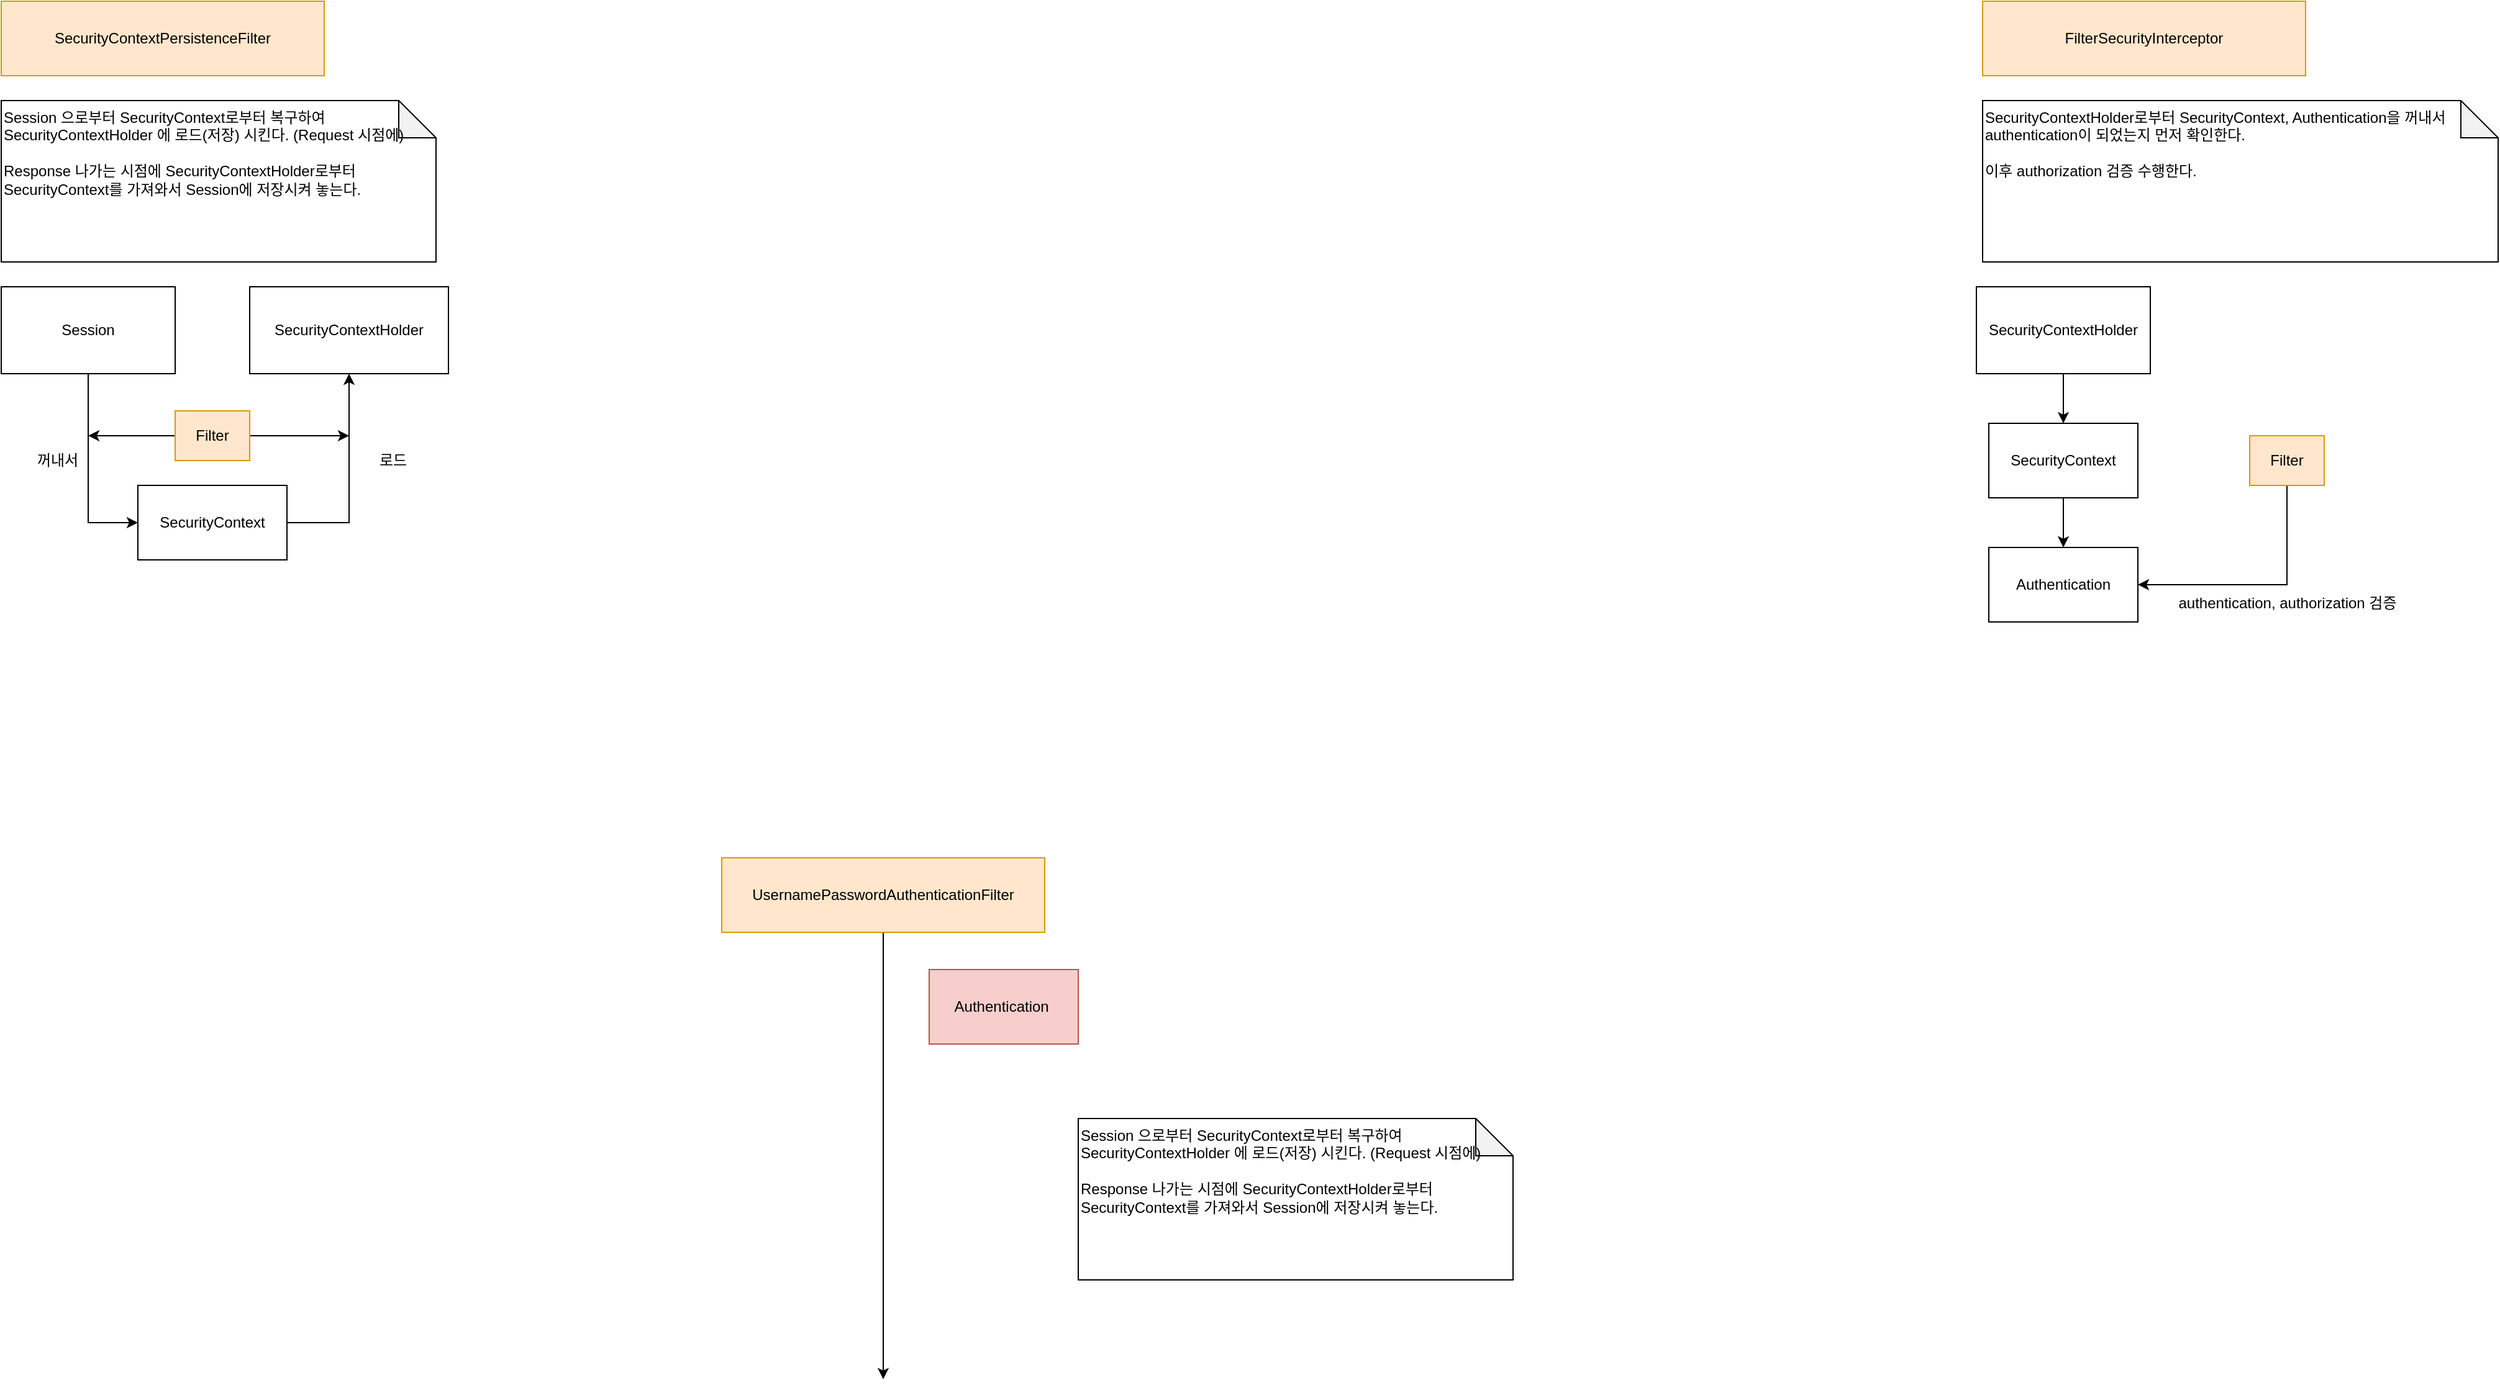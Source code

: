 <mxfile version="20.3.0" type="device"><diagram id="fEAKp0u4uvfyY1nAIhSr" name="페이지-1"><mxGraphModel dx="2336" dy="1064" grid="1" gridSize="10" guides="1" tooltips="1" connect="1" arrows="1" fold="1" page="1" pageScale="1" pageWidth="2336" pageHeight="1654" math="0" shadow="0"><root><mxCell id="0"/><mxCell id="1" parent="0"/><mxCell id="0zWAwp9m0HfC0vulb-zA-1" value="SecurityContextPersistenceFilter" style="rounded=0;whiteSpace=wrap;html=1;fillColor=#ffe6cc;strokeColor=#d79b00;" vertex="1" parent="1"><mxGeometry x="50" y="70" width="260" height="60" as="geometry"/></mxCell><mxCell id="0zWAwp9m0HfC0vulb-zA-2" value="Session 으로부터 SecurityContext로부터 복구하여 SecurityContextHolder 에 로드(저장) 시킨다. (Request 시점에)&lt;br&gt;&lt;br&gt;Response 나가는 시점에 SecurityContextHolder로부터&lt;br&gt;SecurityContext를 가져와서 Session에 저장시켜 놓는다." style="shape=note;whiteSpace=wrap;html=1;backgroundOutline=1;darkOpacity=0.05;align=left;verticalAlign=top;" vertex="1" parent="1"><mxGeometry x="50" y="150" width="350" height="130" as="geometry"/></mxCell><mxCell id="0zWAwp9m0HfC0vulb-zA-5" style="edgeStyle=orthogonalEdgeStyle;rounded=0;orthogonalLoop=1;jettySize=auto;html=1;" edge="1" parent="1" source="0zWAwp9m0HfC0vulb-zA-3"><mxGeometry relative="1" as="geometry"><mxPoint x="760" y="1180" as="targetPoint"/></mxGeometry></mxCell><mxCell id="0zWAwp9m0HfC0vulb-zA-3" value="UsernamePasswordAuthenticationFilter" style="rounded=0;whiteSpace=wrap;html=1;fillColor=#ffe6cc;strokeColor=#d79b00;" vertex="1" parent="1"><mxGeometry x="630" y="760" width="260" height="60" as="geometry"/></mxCell><mxCell id="0zWAwp9m0HfC0vulb-zA-4" value="Session 으로부터 SecurityContext로부터 복구하여 SecurityContextHolder 에 로드(저장) 시킨다. (Request 시점에)&lt;br&gt;&lt;br&gt;Response 나가는 시점에 SecurityContextHolder로부터&lt;br&gt;SecurityContext를 가져와서 Session에 저장시켜 놓는다." style="shape=note;whiteSpace=wrap;html=1;backgroundOutline=1;darkOpacity=0.05;align=left;verticalAlign=top;" vertex="1" parent="1"><mxGeometry x="917" y="970" width="350" height="130" as="geometry"/></mxCell><mxCell id="0zWAwp9m0HfC0vulb-zA-6" value="Authentication&amp;nbsp;" style="whiteSpace=wrap;html=1;fillColor=#f8cecc;strokeColor=#b85450;" vertex="1" parent="1"><mxGeometry x="797" y="850" width="120" height="60" as="geometry"/></mxCell><mxCell id="0zWAwp9m0HfC0vulb-zA-7" value="FilterSecurityInterceptor" style="rounded=0;whiteSpace=wrap;html=1;fillColor=#ffe6cc;strokeColor=#d79b00;" vertex="1" parent="1"><mxGeometry x="1645" y="70" width="260" height="60" as="geometry"/></mxCell><mxCell id="0zWAwp9m0HfC0vulb-zA-14" style="edgeStyle=orthogonalEdgeStyle;rounded=0;orthogonalLoop=1;jettySize=auto;html=1;entryX=0.5;entryY=1;entryDx=0;entryDy=0;exitX=1;exitY=0.5;exitDx=0;exitDy=0;" edge="1" parent="1" source="0zWAwp9m0HfC0vulb-zA-9" target="0zWAwp9m0HfC0vulb-zA-10"><mxGeometry relative="1" as="geometry"/></mxCell><mxCell id="0zWAwp9m0HfC0vulb-zA-9" value="SecurityContext" style="rounded=0;whiteSpace=wrap;html=1;" vertex="1" parent="1"><mxGeometry x="160" y="460" width="120" height="60" as="geometry"/></mxCell><mxCell id="0zWAwp9m0HfC0vulb-zA-10" value="SecurityContextHolder" style="rounded=0;whiteSpace=wrap;html=1;" vertex="1" parent="1"><mxGeometry x="250" y="300" width="160" height="70" as="geometry"/></mxCell><mxCell id="0zWAwp9m0HfC0vulb-zA-15" style="edgeStyle=orthogonalEdgeStyle;rounded=0;orthogonalLoop=1;jettySize=auto;html=1;entryX=0;entryY=0.5;entryDx=0;entryDy=0;" edge="1" parent="1" source="0zWAwp9m0HfC0vulb-zA-11" target="0zWAwp9m0HfC0vulb-zA-9"><mxGeometry relative="1" as="geometry"/></mxCell><mxCell id="0zWAwp9m0HfC0vulb-zA-11" value="Session" style="rounded=0;whiteSpace=wrap;html=1;" vertex="1" parent="1"><mxGeometry x="50" y="300" width="140" height="70" as="geometry"/></mxCell><mxCell id="0zWAwp9m0HfC0vulb-zA-16" style="edgeStyle=orthogonalEdgeStyle;rounded=0;orthogonalLoop=1;jettySize=auto;html=1;" edge="1" parent="1" source="0zWAwp9m0HfC0vulb-zA-13"><mxGeometry relative="1" as="geometry"><mxPoint x="120" y="420" as="targetPoint"/></mxGeometry></mxCell><mxCell id="0zWAwp9m0HfC0vulb-zA-17" style="edgeStyle=orthogonalEdgeStyle;rounded=0;orthogonalLoop=1;jettySize=auto;html=1;" edge="1" parent="1" source="0zWAwp9m0HfC0vulb-zA-13"><mxGeometry relative="1" as="geometry"><mxPoint x="330" y="420" as="targetPoint"/></mxGeometry></mxCell><mxCell id="0zWAwp9m0HfC0vulb-zA-13" value="Filter" style="whiteSpace=wrap;html=1;fillColor=#ffe6cc;strokeColor=#d79b00;" vertex="1" parent="1"><mxGeometry x="190" y="400" width="60" height="40" as="geometry"/></mxCell><mxCell id="0zWAwp9m0HfC0vulb-zA-18" value="꺼내서" style="text;html=1;align=center;verticalAlign=middle;resizable=0;points=[];autosize=1;strokeColor=none;fillColor=none;" vertex="1" parent="1"><mxGeometry x="70" y="425" width="50" height="30" as="geometry"/></mxCell><mxCell id="0zWAwp9m0HfC0vulb-zA-19" value="로드" style="text;html=1;align=center;verticalAlign=middle;resizable=0;points=[];autosize=1;strokeColor=none;fillColor=none;" vertex="1" parent="1"><mxGeometry x="345" y="425" width="40" height="30" as="geometry"/></mxCell><mxCell id="0zWAwp9m0HfC0vulb-zA-33" style="edgeStyle=orthogonalEdgeStyle;rounded=0;orthogonalLoop=1;jettySize=auto;html=1;entryX=0.5;entryY=0;entryDx=0;entryDy=0;" edge="1" parent="1" source="0zWAwp9m0HfC0vulb-zA-21" target="0zWAwp9m0HfC0vulb-zA-32"><mxGeometry relative="1" as="geometry"/></mxCell><mxCell id="0zWAwp9m0HfC0vulb-zA-21" value="SecurityContext" style="rounded=0;whiteSpace=wrap;html=1;" vertex="1" parent="1"><mxGeometry x="1650" y="410" width="120" height="60" as="geometry"/></mxCell><mxCell id="0zWAwp9m0HfC0vulb-zA-31" style="edgeStyle=orthogonalEdgeStyle;rounded=0;orthogonalLoop=1;jettySize=auto;html=1;entryX=0.5;entryY=0;entryDx=0;entryDy=0;" edge="1" parent="1" source="0zWAwp9m0HfC0vulb-zA-24" target="0zWAwp9m0HfC0vulb-zA-21"><mxGeometry relative="1" as="geometry"/></mxCell><mxCell id="0zWAwp9m0HfC0vulb-zA-24" value="SecurityContextHolder" style="rounded=0;whiteSpace=wrap;html=1;" vertex="1" parent="1"><mxGeometry x="1640" y="300" width="140" height="70" as="geometry"/></mxCell><mxCell id="0zWAwp9m0HfC0vulb-zA-30" value="SecurityContextHolder로부터 SecurityContext, Authentication을 꺼내서&lt;br&gt;authentication이 되었는지 먼저 확인한다.&lt;br&gt;&lt;br&gt;이후 authorization 검증 수행한다." style="shape=note;whiteSpace=wrap;html=1;backgroundOutline=1;darkOpacity=0.05;align=left;verticalAlign=top;" vertex="1" parent="1"><mxGeometry x="1645" y="150" width="415" height="130" as="geometry"/></mxCell><mxCell id="0zWAwp9m0HfC0vulb-zA-32" value="Authentication" style="rounded=0;whiteSpace=wrap;html=1;" vertex="1" parent="1"><mxGeometry x="1650" y="510" width="120" height="60" as="geometry"/></mxCell><mxCell id="0zWAwp9m0HfC0vulb-zA-36" style="edgeStyle=orthogonalEdgeStyle;rounded=0;orthogonalLoop=1;jettySize=auto;html=1;entryX=1;entryY=0.5;entryDx=0;entryDy=0;" edge="1" parent="1" source="0zWAwp9m0HfC0vulb-zA-34" target="0zWAwp9m0HfC0vulb-zA-32"><mxGeometry relative="1" as="geometry"><Array as="points"><mxPoint x="1890" y="540"/></Array></mxGeometry></mxCell><mxCell id="0zWAwp9m0HfC0vulb-zA-34" value="Filter" style="whiteSpace=wrap;html=1;fillColor=#ffe6cc;strokeColor=#d79b00;" vertex="1" parent="1"><mxGeometry x="1860" y="420" width="60" height="40" as="geometry"/></mxCell><mxCell id="0zWAwp9m0HfC0vulb-zA-37" value="authentication, authorization 검증" style="text;html=1;align=center;verticalAlign=middle;resizable=0;points=[];autosize=1;strokeColor=none;fillColor=none;" vertex="1" parent="1"><mxGeometry x="1790" y="540" width="200" height="30" as="geometry"/></mxCell></root></mxGraphModel></diagram></mxfile>